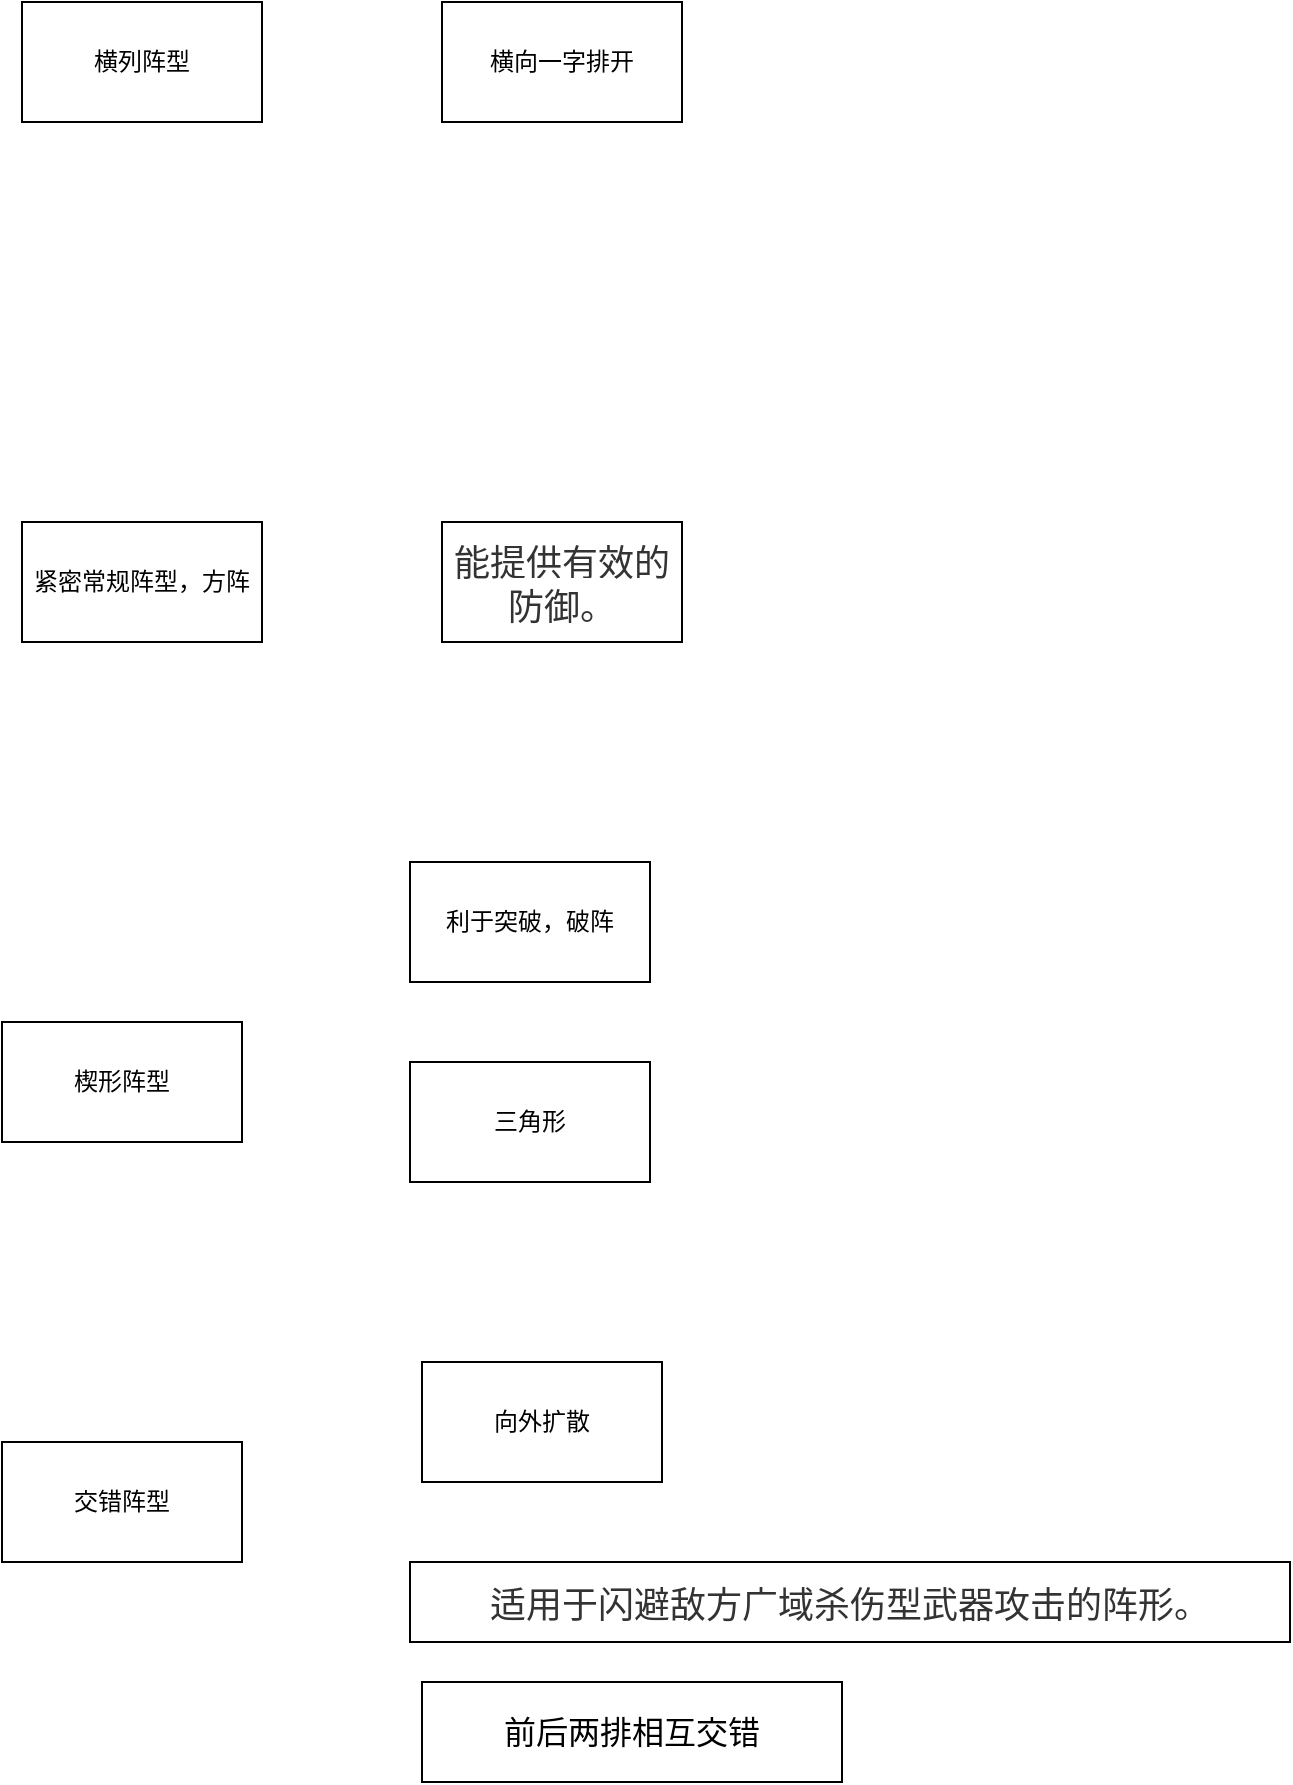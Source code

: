 <mxfile version="18.0.2" type="github">
  <diagram id="C5RBs43oDa-KdzZeNtuy" name="Page-1">
    <mxGraphModel dx="1697" dy="909" grid="1" gridSize="10" guides="1" tooltips="1" connect="1" arrows="1" fold="1" page="1" pageScale="1" pageWidth="827" pageHeight="1169" math="0" shadow="0">
      <root>
        <mxCell id="WIyWlLk6GJQsqaUBKTNV-0" />
        <mxCell id="WIyWlLk6GJQsqaUBKTNV-1" parent="WIyWlLk6GJQsqaUBKTNV-0" />
        <mxCell id="yMwgYK-H0SyQXwejdwwr-0" value="横列阵型" style="rounded=0;whiteSpace=wrap;html=1;" vertex="1" parent="WIyWlLk6GJQsqaUBKTNV-1">
          <mxGeometry x="100" y="200" width="120" height="60" as="geometry" />
        </mxCell>
        <mxCell id="yMwgYK-H0SyQXwejdwwr-1" value="横向一字排开" style="rounded=0;whiteSpace=wrap;html=1;" vertex="1" parent="WIyWlLk6GJQsqaUBKTNV-1">
          <mxGeometry x="310" y="200" width="120" height="60" as="geometry" />
        </mxCell>
        <mxCell id="yMwgYK-H0SyQXwejdwwr-2" value="紧密常规阵型，方阵" style="rounded=0;whiteSpace=wrap;html=1;" vertex="1" parent="WIyWlLk6GJQsqaUBKTNV-1">
          <mxGeometry x="100" y="460" width="120" height="60" as="geometry" />
        </mxCell>
        <mxCell id="yMwgYK-H0SyQXwejdwwr-3" value="楔形阵型" style="rounded=0;whiteSpace=wrap;html=1;" vertex="1" parent="WIyWlLk6GJQsqaUBKTNV-1">
          <mxGeometry x="90" y="710" width="120" height="60" as="geometry" />
        </mxCell>
        <mxCell id="yMwgYK-H0SyQXwejdwwr-4" value="利于突破，破阵" style="rounded=0;whiteSpace=wrap;html=1;" vertex="1" parent="WIyWlLk6GJQsqaUBKTNV-1">
          <mxGeometry x="294" y="630" width="120" height="60" as="geometry" />
        </mxCell>
        <mxCell id="yMwgYK-H0SyQXwejdwwr-5" value="三角形" style="rounded=0;whiteSpace=wrap;html=1;" vertex="1" parent="WIyWlLk6GJQsqaUBKTNV-1">
          <mxGeometry x="294" y="730" width="120" height="60" as="geometry" />
        </mxCell>
        <mxCell id="yMwgYK-H0SyQXwejdwwr-6" value="交错阵型" style="rounded=0;whiteSpace=wrap;html=1;" vertex="1" parent="WIyWlLk6GJQsqaUBKTNV-1">
          <mxGeometry x="90" y="920" width="120" height="60" as="geometry" />
        </mxCell>
        <mxCell id="yMwgYK-H0SyQXwejdwwr-7" value="向外扩散" style="rounded=0;whiteSpace=wrap;html=1;" vertex="1" parent="WIyWlLk6GJQsqaUBKTNV-1">
          <mxGeometry x="300" y="880" width="120" height="60" as="geometry" />
        </mxCell>
        <mxCell id="yMwgYK-H0SyQXwejdwwr-8" value="&lt;span style=&quot;color: rgb(51, 51, 51); font-family: &amp;quot;Microsoft YaHei&amp;quot;, &amp;quot;HanHei SC&amp;quot;, &amp;quot;Helvetica Neue&amp;quot;, &amp;quot;Open Sans&amp;quot;, Arial, &amp;quot;Hiragino Sans GB&amp;quot;, 微软雅黑, STHeiti, &amp;quot;WenQuanYi Micro Hei&amp;quot;, SimSun, sans-serif; font-size: 18px; text-align: left; background-color: rgb(255, 255, 255);&quot;&gt;能提供有效的防御。&lt;/span&gt;" style="rounded=0;whiteSpace=wrap;html=1;" vertex="1" parent="WIyWlLk6GJQsqaUBKTNV-1">
          <mxGeometry x="310" y="460" width="120" height="60" as="geometry" />
        </mxCell>
        <mxCell id="yMwgYK-H0SyQXwejdwwr-9" value="&lt;span style=&quot;color: rgb(51, 51, 51); font-family: &amp;quot;Microsoft YaHei&amp;quot;, &amp;quot;HanHei SC&amp;quot;, &amp;quot;Helvetica Neue&amp;quot;, &amp;quot;Open Sans&amp;quot;, Arial, &amp;quot;Hiragino Sans GB&amp;quot;, 微软雅黑, STHeiti, &amp;quot;WenQuanYi Micro Hei&amp;quot;, SimSun, sans-serif; font-size: 18px; text-align: left; background-color: rgb(255, 255, 255);&quot;&gt;适用于闪避敌方广域杀伤型武器攻击的阵形。&lt;/span&gt;" style="rounded=0;whiteSpace=wrap;html=1;" vertex="1" parent="WIyWlLk6GJQsqaUBKTNV-1">
          <mxGeometry x="294" y="980" width="440" height="40" as="geometry" />
        </mxCell>
        <mxCell id="yMwgYK-H0SyQXwejdwwr-10" value="&lt;span style=&quot;font-family: &amp;quot;Microsoft YaHei&amp;quot;; font-size: medium; text-align: start; background-color: rgb(255, 255, 255);&quot;&gt;前后两排相互交错&lt;/span&gt;" style="rounded=0;whiteSpace=wrap;html=1;" vertex="1" parent="WIyWlLk6GJQsqaUBKTNV-1">
          <mxGeometry x="300" y="1040" width="210" height="50" as="geometry" />
        </mxCell>
      </root>
    </mxGraphModel>
  </diagram>
</mxfile>
